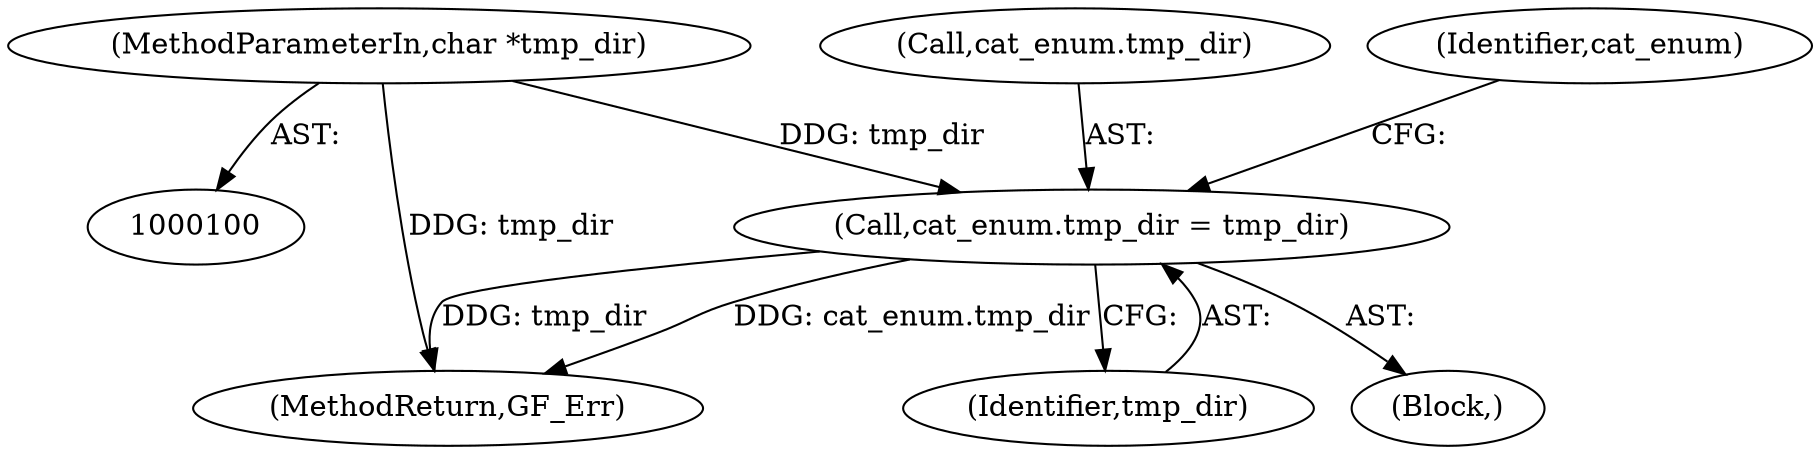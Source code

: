 digraph "0_gpac_35ab4475a7df9b2a4bcab235e379c0c3ec543658@pointer" {
"1000133" [label="(Call,cat_enum.tmp_dir = tmp_dir)"];
"1000106" [label="(MethodParameterIn,char *tmp_dir)"];
"1000370" [label="(MethodReturn,GF_Err)"];
"1000106" [label="(MethodParameterIn,char *tmp_dir)"];
"1000133" [label="(Call,cat_enum.tmp_dir = tmp_dir)"];
"1000137" [label="(Identifier,tmp_dir)"];
"1000110" [label="(Block,)"];
"1000134" [label="(Call,cat_enum.tmp_dir)"];
"1000140" [label="(Identifier,cat_enum)"];
"1000133" -> "1000110"  [label="AST: "];
"1000133" -> "1000137"  [label="CFG: "];
"1000134" -> "1000133"  [label="AST: "];
"1000137" -> "1000133"  [label="AST: "];
"1000140" -> "1000133"  [label="CFG: "];
"1000133" -> "1000370"  [label="DDG: cat_enum.tmp_dir"];
"1000133" -> "1000370"  [label="DDG: tmp_dir"];
"1000106" -> "1000133"  [label="DDG: tmp_dir"];
"1000106" -> "1000100"  [label="AST: "];
"1000106" -> "1000370"  [label="DDG: tmp_dir"];
}
